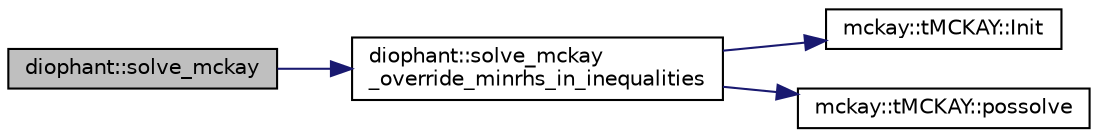 digraph "diophant::solve_mckay"
{
  edge [fontname="Helvetica",fontsize="10",labelfontname="Helvetica",labelfontsize="10"];
  node [fontname="Helvetica",fontsize="10",shape=record];
  rankdir="LR";
  Node766 [label="diophant::solve_mckay",height=0.2,width=0.4,color="black", fillcolor="grey75", style="filled", fontcolor="black"];
  Node766 -> Node767 [color="midnightblue",fontsize="10",style="solid",fontname="Helvetica"];
  Node767 [label="diophant::solve_mckay\l_override_minrhs_in_inequalities",height=0.2,width=0.4,color="black", fillcolor="white", style="filled",URL="$d7/d9c/classdiophant.html#accde63853266e33e7835eee46eb00bb6"];
  Node767 -> Node768 [color="midnightblue",fontsize="10",style="solid",fontname="Helvetica"];
  Node768 [label="mckay::tMCKAY::Init",height=0.2,width=0.4,color="black", fillcolor="white", style="filled",URL="$d6/ddf/classmckay_1_1t_m_c_k_a_y.html#a04d009389cf387ded3ff067ff0f0588d"];
  Node767 -> Node769 [color="midnightblue",fontsize="10",style="solid",fontname="Helvetica"];
  Node769 [label="mckay::tMCKAY::possolve",height=0.2,width=0.4,color="black", fillcolor="white", style="filled",URL="$d6/ddf/classmckay_1_1t_m_c_k_a_y.html#a1791dc846f3d51ac42c1afdd9b944864"];
}

